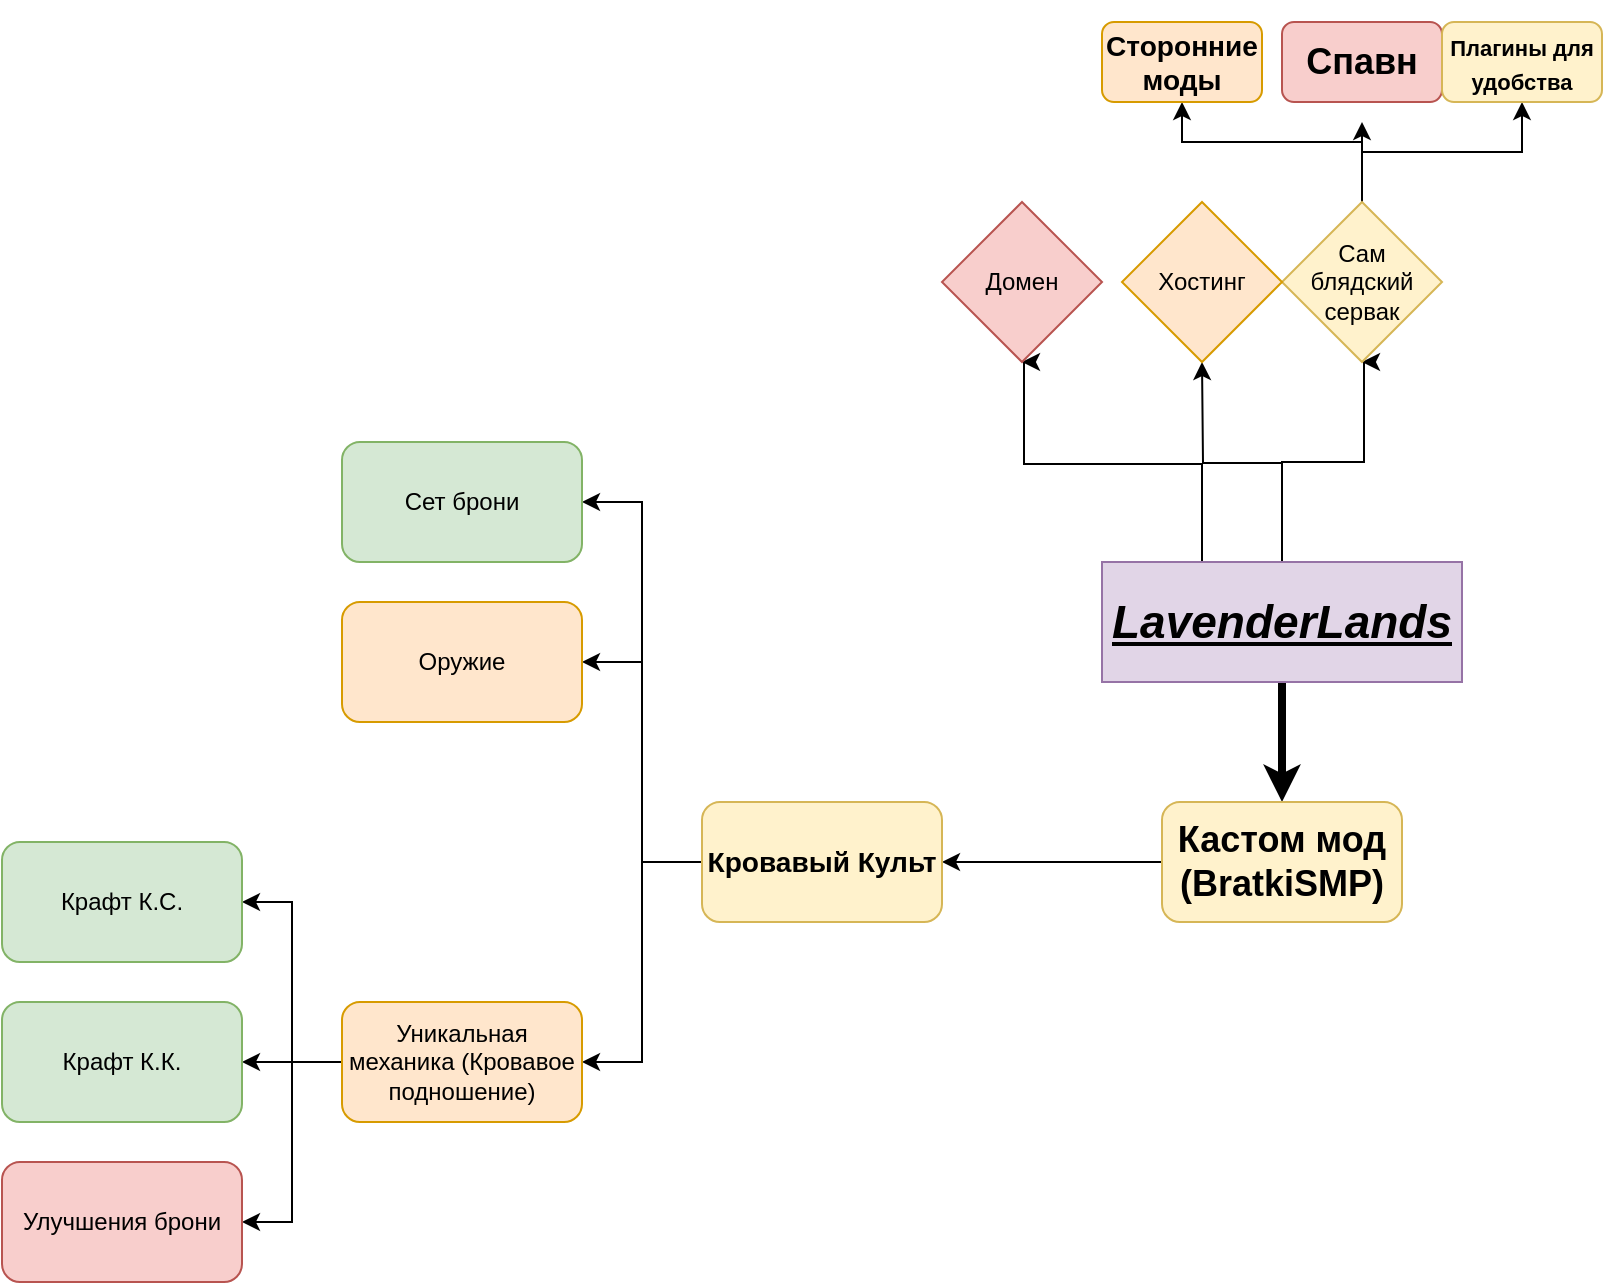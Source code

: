<mxfile version="26.0.4">
  <diagram name="Страница — 1" id="m5t2pMFYY3bFJD1BpIWN">
    <mxGraphModel dx="2261" dy="783" grid="1" gridSize="10" guides="1" tooltips="1" connect="1" arrows="1" fold="1" page="1" pageScale="1" pageWidth="827" pageHeight="1169" math="0" shadow="0">
      <root>
        <mxCell id="0" />
        <mxCell id="1" parent="0" />
        <mxCell id="cLZ4lquTuIUv25ZifMkw-2" style="edgeStyle=orthogonalEdgeStyle;rounded=0;orthogonalLoop=1;jettySize=auto;html=1;entryX=0.5;entryY=1;entryDx=0;entryDy=0;" edge="1" parent="1" source="cLZ4lquTuIUv25ZifMkw-1" target="cLZ4lquTuIUv25ZifMkw-3">
          <mxGeometry relative="1" as="geometry">
            <mxPoint x="440" y="280" as="targetPoint" />
            <Array as="points">
              <mxPoint x="400" y="320" />
              <mxPoint x="441" y="320" />
            </Array>
          </mxGeometry>
        </mxCell>
        <mxCell id="cLZ4lquTuIUv25ZifMkw-4" style="edgeStyle=orthogonalEdgeStyle;rounded=0;orthogonalLoop=1;jettySize=auto;html=1;" edge="1" parent="1" source="cLZ4lquTuIUv25ZifMkw-1">
          <mxGeometry relative="1" as="geometry">
            <mxPoint x="360" y="270" as="targetPoint" />
          </mxGeometry>
        </mxCell>
        <mxCell id="cLZ4lquTuIUv25ZifMkw-6" style="edgeStyle=orthogonalEdgeStyle;rounded=0;orthogonalLoop=1;jettySize=auto;html=1;" edge="1" parent="1">
          <mxGeometry relative="1" as="geometry">
            <mxPoint x="270" y="270" as="targetPoint" />
            <mxPoint x="360" y="370" as="sourcePoint" />
            <Array as="points">
              <mxPoint x="360" y="321" />
              <mxPoint x="271" y="321" />
            </Array>
          </mxGeometry>
        </mxCell>
        <mxCell id="cLZ4lquTuIUv25ZifMkw-16" style="edgeStyle=orthogonalEdgeStyle;rounded=0;orthogonalLoop=1;jettySize=auto;html=1;strokeWidth=4;" edge="1" parent="1" source="cLZ4lquTuIUv25ZifMkw-1">
          <mxGeometry relative="1" as="geometry">
            <mxPoint x="400" y="490" as="targetPoint" />
          </mxGeometry>
        </mxCell>
        <mxCell id="cLZ4lquTuIUv25ZifMkw-1" value="&lt;h1&gt;&lt;font style=&quot;font-size: 23px; color: light-dark(rgb(0, 0, 0), rgb(255, 153, 204));&quot;&gt;&lt;i&gt;&lt;u&gt;LavenderLands&lt;/u&gt;&lt;/i&gt;&lt;/font&gt;&lt;/h1&gt;" style="rounded=0;whiteSpace=wrap;html=1;fillColor=#e1d5e7;strokeColor=#9673a6;" vertex="1" parent="1">
          <mxGeometry x="310" y="370" width="180" height="60" as="geometry" />
        </mxCell>
        <mxCell id="cLZ4lquTuIUv25ZifMkw-8" style="edgeStyle=orthogonalEdgeStyle;rounded=0;orthogonalLoop=1;jettySize=auto;html=1;" edge="1" parent="1" source="cLZ4lquTuIUv25ZifMkw-3">
          <mxGeometry relative="1" as="geometry">
            <mxPoint x="440" y="150" as="targetPoint" />
          </mxGeometry>
        </mxCell>
        <mxCell id="cLZ4lquTuIUv25ZifMkw-11" style="edgeStyle=orthogonalEdgeStyle;rounded=0;orthogonalLoop=1;jettySize=auto;html=1;entryX=0.5;entryY=1;entryDx=0;entryDy=0;" edge="1" parent="1" source="cLZ4lquTuIUv25ZifMkw-3" target="cLZ4lquTuIUv25ZifMkw-10">
          <mxGeometry relative="1" as="geometry" />
        </mxCell>
        <mxCell id="cLZ4lquTuIUv25ZifMkw-15" style="edgeStyle=orthogonalEdgeStyle;rounded=0;orthogonalLoop=1;jettySize=auto;html=1;entryX=0.5;entryY=1;entryDx=0;entryDy=0;" edge="1" parent="1" source="cLZ4lquTuIUv25ZifMkw-3" target="cLZ4lquTuIUv25ZifMkw-13">
          <mxGeometry relative="1" as="geometry">
            <Array as="points">
              <mxPoint x="440" y="160" />
              <mxPoint x="350" y="160" />
            </Array>
          </mxGeometry>
        </mxCell>
        <mxCell id="cLZ4lquTuIUv25ZifMkw-3" value="Сам блядский сервак" style="rhombus;whiteSpace=wrap;html=1;fillColor=#fff2cc;strokeColor=#d6b656;" vertex="1" parent="1">
          <mxGeometry x="400" y="190" width="80" height="80" as="geometry" />
        </mxCell>
        <mxCell id="cLZ4lquTuIUv25ZifMkw-5" value="Хостинг" style="rhombus;whiteSpace=wrap;html=1;fillColor=#ffe6cc;strokeColor=#d79b00;" vertex="1" parent="1">
          <mxGeometry x="320" y="190" width="80" height="80" as="geometry" />
        </mxCell>
        <mxCell id="cLZ4lquTuIUv25ZifMkw-7" value="Домен" style="rhombus;whiteSpace=wrap;html=1;fillColor=#f8cecc;strokeColor=#b85450;" vertex="1" parent="1">
          <mxGeometry x="230" y="190" width="80" height="80" as="geometry" />
        </mxCell>
        <mxCell id="cLZ4lquTuIUv25ZifMkw-9" value="&lt;h2&gt;Спавн&lt;/h2&gt;" style="rounded=1;whiteSpace=wrap;html=1;fillColor=#f8cecc;strokeColor=#b85450;" vertex="1" parent="1">
          <mxGeometry x="400" y="100" width="80" height="40" as="geometry" />
        </mxCell>
        <mxCell id="cLZ4lquTuIUv25ZifMkw-10" value="&lt;h3&gt;&lt;font style=&quot;font-size: 11px;&quot;&gt;Плагины для удобства&lt;/font&gt;&lt;/h3&gt;" style="rounded=1;whiteSpace=wrap;html=1;fillColor=#fff2cc;strokeColor=#d6b656;" vertex="1" parent="1">
          <mxGeometry x="480" y="100" width="80" height="40" as="geometry" />
        </mxCell>
        <mxCell id="cLZ4lquTuIUv25ZifMkw-13" value="&lt;h3&gt;&lt;font style=&quot;color: light-dark(rgb(0, 0, 0), rgb(255, 255, 0));&quot;&gt;Сторонние моды&lt;/font&gt;&lt;/h3&gt;" style="rounded=1;whiteSpace=wrap;html=1;fillColor=#ffe6cc;strokeColor=#d79b00;" vertex="1" parent="1">
          <mxGeometry x="310" y="100" width="80" height="40" as="geometry" />
        </mxCell>
        <mxCell id="cLZ4lquTuIUv25ZifMkw-18" style="edgeStyle=orthogonalEdgeStyle;rounded=0;orthogonalLoop=1;jettySize=auto;html=1;" edge="1" parent="1" source="cLZ4lquTuIUv25ZifMkw-17">
          <mxGeometry relative="1" as="geometry">
            <mxPoint x="230" y="520" as="targetPoint" />
          </mxGeometry>
        </mxCell>
        <mxCell id="cLZ4lquTuIUv25ZifMkw-17" value="&lt;h2&gt;Кастом мод (BratkiSMP)&lt;/h2&gt;" style="rounded=1;whiteSpace=wrap;html=1;fillColor=#fff2cc;strokeColor=#d6b656;" vertex="1" parent="1">
          <mxGeometry x="340" y="490" width="120" height="60" as="geometry" />
        </mxCell>
        <mxCell id="cLZ4lquTuIUv25ZifMkw-21" style="edgeStyle=orthogonalEdgeStyle;rounded=0;orthogonalLoop=1;jettySize=auto;html=1;entryX=1;entryY=0.5;entryDx=0;entryDy=0;" edge="1" parent="1" source="cLZ4lquTuIUv25ZifMkw-19" target="cLZ4lquTuIUv25ZifMkw-20">
          <mxGeometry relative="1" as="geometry" />
        </mxCell>
        <mxCell id="cLZ4lquTuIUv25ZifMkw-23" style="edgeStyle=orthogonalEdgeStyle;rounded=0;orthogonalLoop=1;jettySize=auto;html=1;entryX=1;entryY=0.5;entryDx=0;entryDy=0;" edge="1" parent="1" source="cLZ4lquTuIUv25ZifMkw-19" target="cLZ4lquTuIUv25ZifMkw-22">
          <mxGeometry relative="1" as="geometry" />
        </mxCell>
        <mxCell id="cLZ4lquTuIUv25ZifMkw-26" style="edgeStyle=orthogonalEdgeStyle;rounded=0;orthogonalLoop=1;jettySize=auto;html=1;entryX=1;entryY=0.5;entryDx=0;entryDy=0;" edge="1" parent="1" source="cLZ4lquTuIUv25ZifMkw-19" target="cLZ4lquTuIUv25ZifMkw-25">
          <mxGeometry relative="1" as="geometry" />
        </mxCell>
        <mxCell id="cLZ4lquTuIUv25ZifMkw-19" value="&lt;h3&gt;&lt;font style=&quot;color: light-dark(rgb(0, 0, 0), rgb(255, 217, 102));&quot;&gt;Кровавый Культ&lt;/font&gt;&lt;/h3&gt;" style="rounded=1;whiteSpace=wrap;html=1;fillColor=#fff2cc;strokeColor=#d6b656;" vertex="1" parent="1">
          <mxGeometry x="110" y="490" width="120" height="60" as="geometry" />
        </mxCell>
        <mxCell id="cLZ4lquTuIUv25ZifMkw-20" value="&lt;font style=&quot;color: light-dark(rgb(0, 0, 0), rgb(151, 208, 119));&quot;&gt;Сет брони&lt;/font&gt;" style="rounded=1;whiteSpace=wrap;html=1;fillColor=#d5e8d4;strokeColor=#82b366;" vertex="1" parent="1">
          <mxGeometry x="-70" y="310" width="120" height="60" as="geometry" />
        </mxCell>
        <mxCell id="cLZ4lquTuIUv25ZifMkw-22" value="&lt;font style=&quot;color: light-dark(rgb(0, 0, 0), rgb(255, 229, 153));&quot;&gt;Оружие&lt;/font&gt;" style="rounded=1;whiteSpace=wrap;html=1;fillColor=#ffe6cc;strokeColor=#d79b00;" vertex="1" parent="1">
          <mxGeometry x="-70" y="390" width="120" height="60" as="geometry" />
        </mxCell>
        <mxCell id="cLZ4lquTuIUv25ZifMkw-28" style="edgeStyle=orthogonalEdgeStyle;rounded=0;orthogonalLoop=1;jettySize=auto;html=1;entryX=1;entryY=0.5;entryDx=0;entryDy=0;" edge="1" parent="1" source="cLZ4lquTuIUv25ZifMkw-25" target="cLZ4lquTuIUv25ZifMkw-27">
          <mxGeometry relative="1" as="geometry" />
        </mxCell>
        <mxCell id="cLZ4lquTuIUv25ZifMkw-30" style="edgeStyle=orthogonalEdgeStyle;rounded=0;orthogonalLoop=1;jettySize=auto;html=1;" edge="1" parent="1" source="cLZ4lquTuIUv25ZifMkw-25" target="cLZ4lquTuIUv25ZifMkw-29">
          <mxGeometry relative="1" as="geometry" />
        </mxCell>
        <mxCell id="cLZ4lquTuIUv25ZifMkw-32" style="edgeStyle=orthogonalEdgeStyle;rounded=0;orthogonalLoop=1;jettySize=auto;html=1;entryX=1;entryY=0.5;entryDx=0;entryDy=0;" edge="1" parent="1" source="cLZ4lquTuIUv25ZifMkw-25" target="cLZ4lquTuIUv25ZifMkw-31">
          <mxGeometry relative="1" as="geometry" />
        </mxCell>
        <mxCell id="cLZ4lquTuIUv25ZifMkw-25" value="&lt;font style=&quot;color: light-dark(rgb(0, 0, 0), rgb(255, 229, 153));&quot;&gt;Уникальная механика (Кровавое подношение)&lt;/font&gt;" style="rounded=1;whiteSpace=wrap;html=1;fillColor=#ffe6cc;strokeColor=#d79b00;" vertex="1" parent="1">
          <mxGeometry x="-70" y="590" width="120" height="60" as="geometry" />
        </mxCell>
        <mxCell id="cLZ4lquTuIUv25ZifMkw-27" value="&lt;font style=&quot;color: light-dark(rgb(0, 0, 0), rgb(151, 208, 119));&quot;&gt;Крафт К.С.&lt;/font&gt;" style="rounded=1;whiteSpace=wrap;html=1;fillColor=#d5e8d4;strokeColor=#82b366;" vertex="1" parent="1">
          <mxGeometry x="-240" y="510" width="120" height="60" as="geometry" />
        </mxCell>
        <mxCell id="cLZ4lquTuIUv25ZifMkw-29" value="&lt;font style=&quot;color: light-dark(rgb(0, 0, 0), rgb(151, 208, 119));&quot;&gt;Крафт К.К.&lt;/font&gt;" style="rounded=1;whiteSpace=wrap;html=1;fillColor=#d5e8d4;strokeColor=#82b366;" vertex="1" parent="1">
          <mxGeometry x="-240" y="590" width="120" height="60" as="geometry" />
        </mxCell>
        <mxCell id="cLZ4lquTuIUv25ZifMkw-31" value="&lt;font style=&quot;color: light-dark(rgb(0, 0, 0), rgb(204, 0, 0));&quot;&gt;Улучшения брони&lt;/font&gt;" style="rounded=1;whiteSpace=wrap;html=1;fillColor=#f8cecc;strokeColor=#b85450;" vertex="1" parent="1">
          <mxGeometry x="-240" y="670" width="120" height="60" as="geometry" />
        </mxCell>
      </root>
    </mxGraphModel>
  </diagram>
</mxfile>
